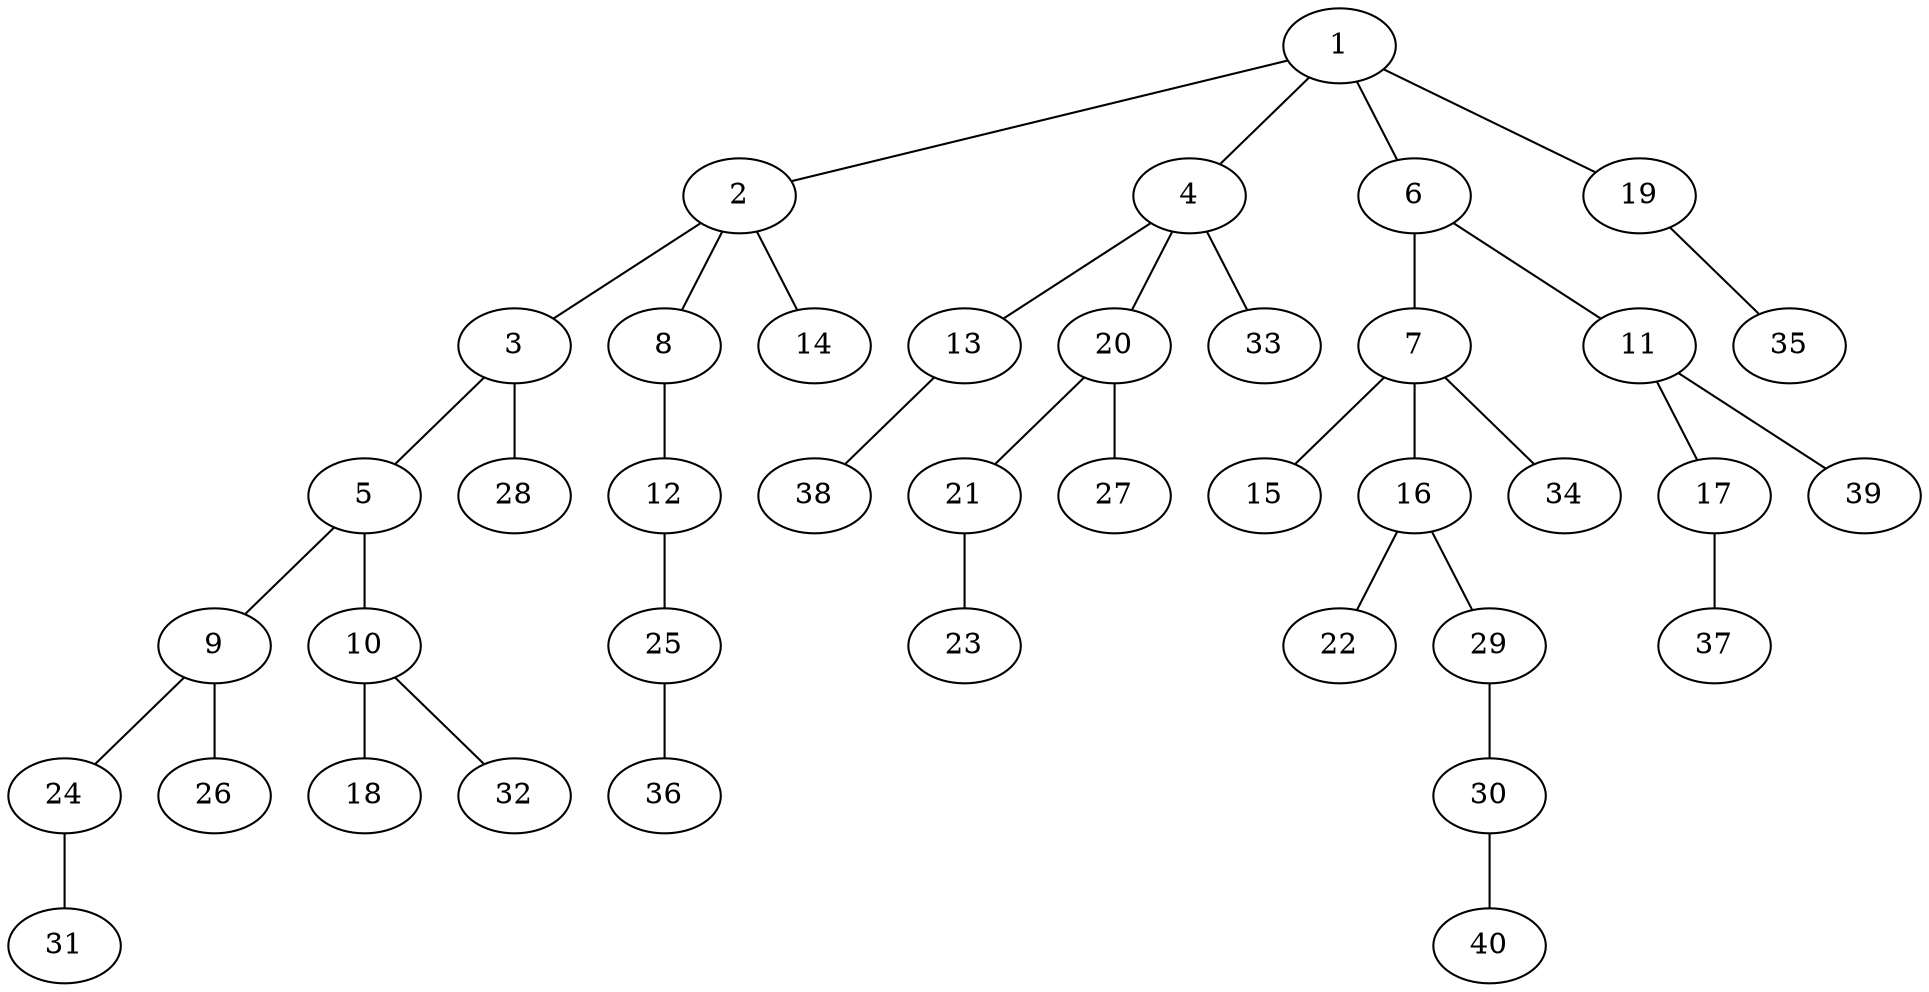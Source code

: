 graph graphname {1--2
1--4
1--6
1--19
2--3
2--8
2--14
3--5
3--28
4--13
4--20
4--33
5--9
5--10
6--7
6--11
7--15
7--16
7--34
8--12
9--24
9--26
10--18
10--32
11--17
11--39
12--25
13--38
16--22
16--29
17--37
19--35
20--21
20--27
21--23
24--31
25--36
29--30
30--40
}